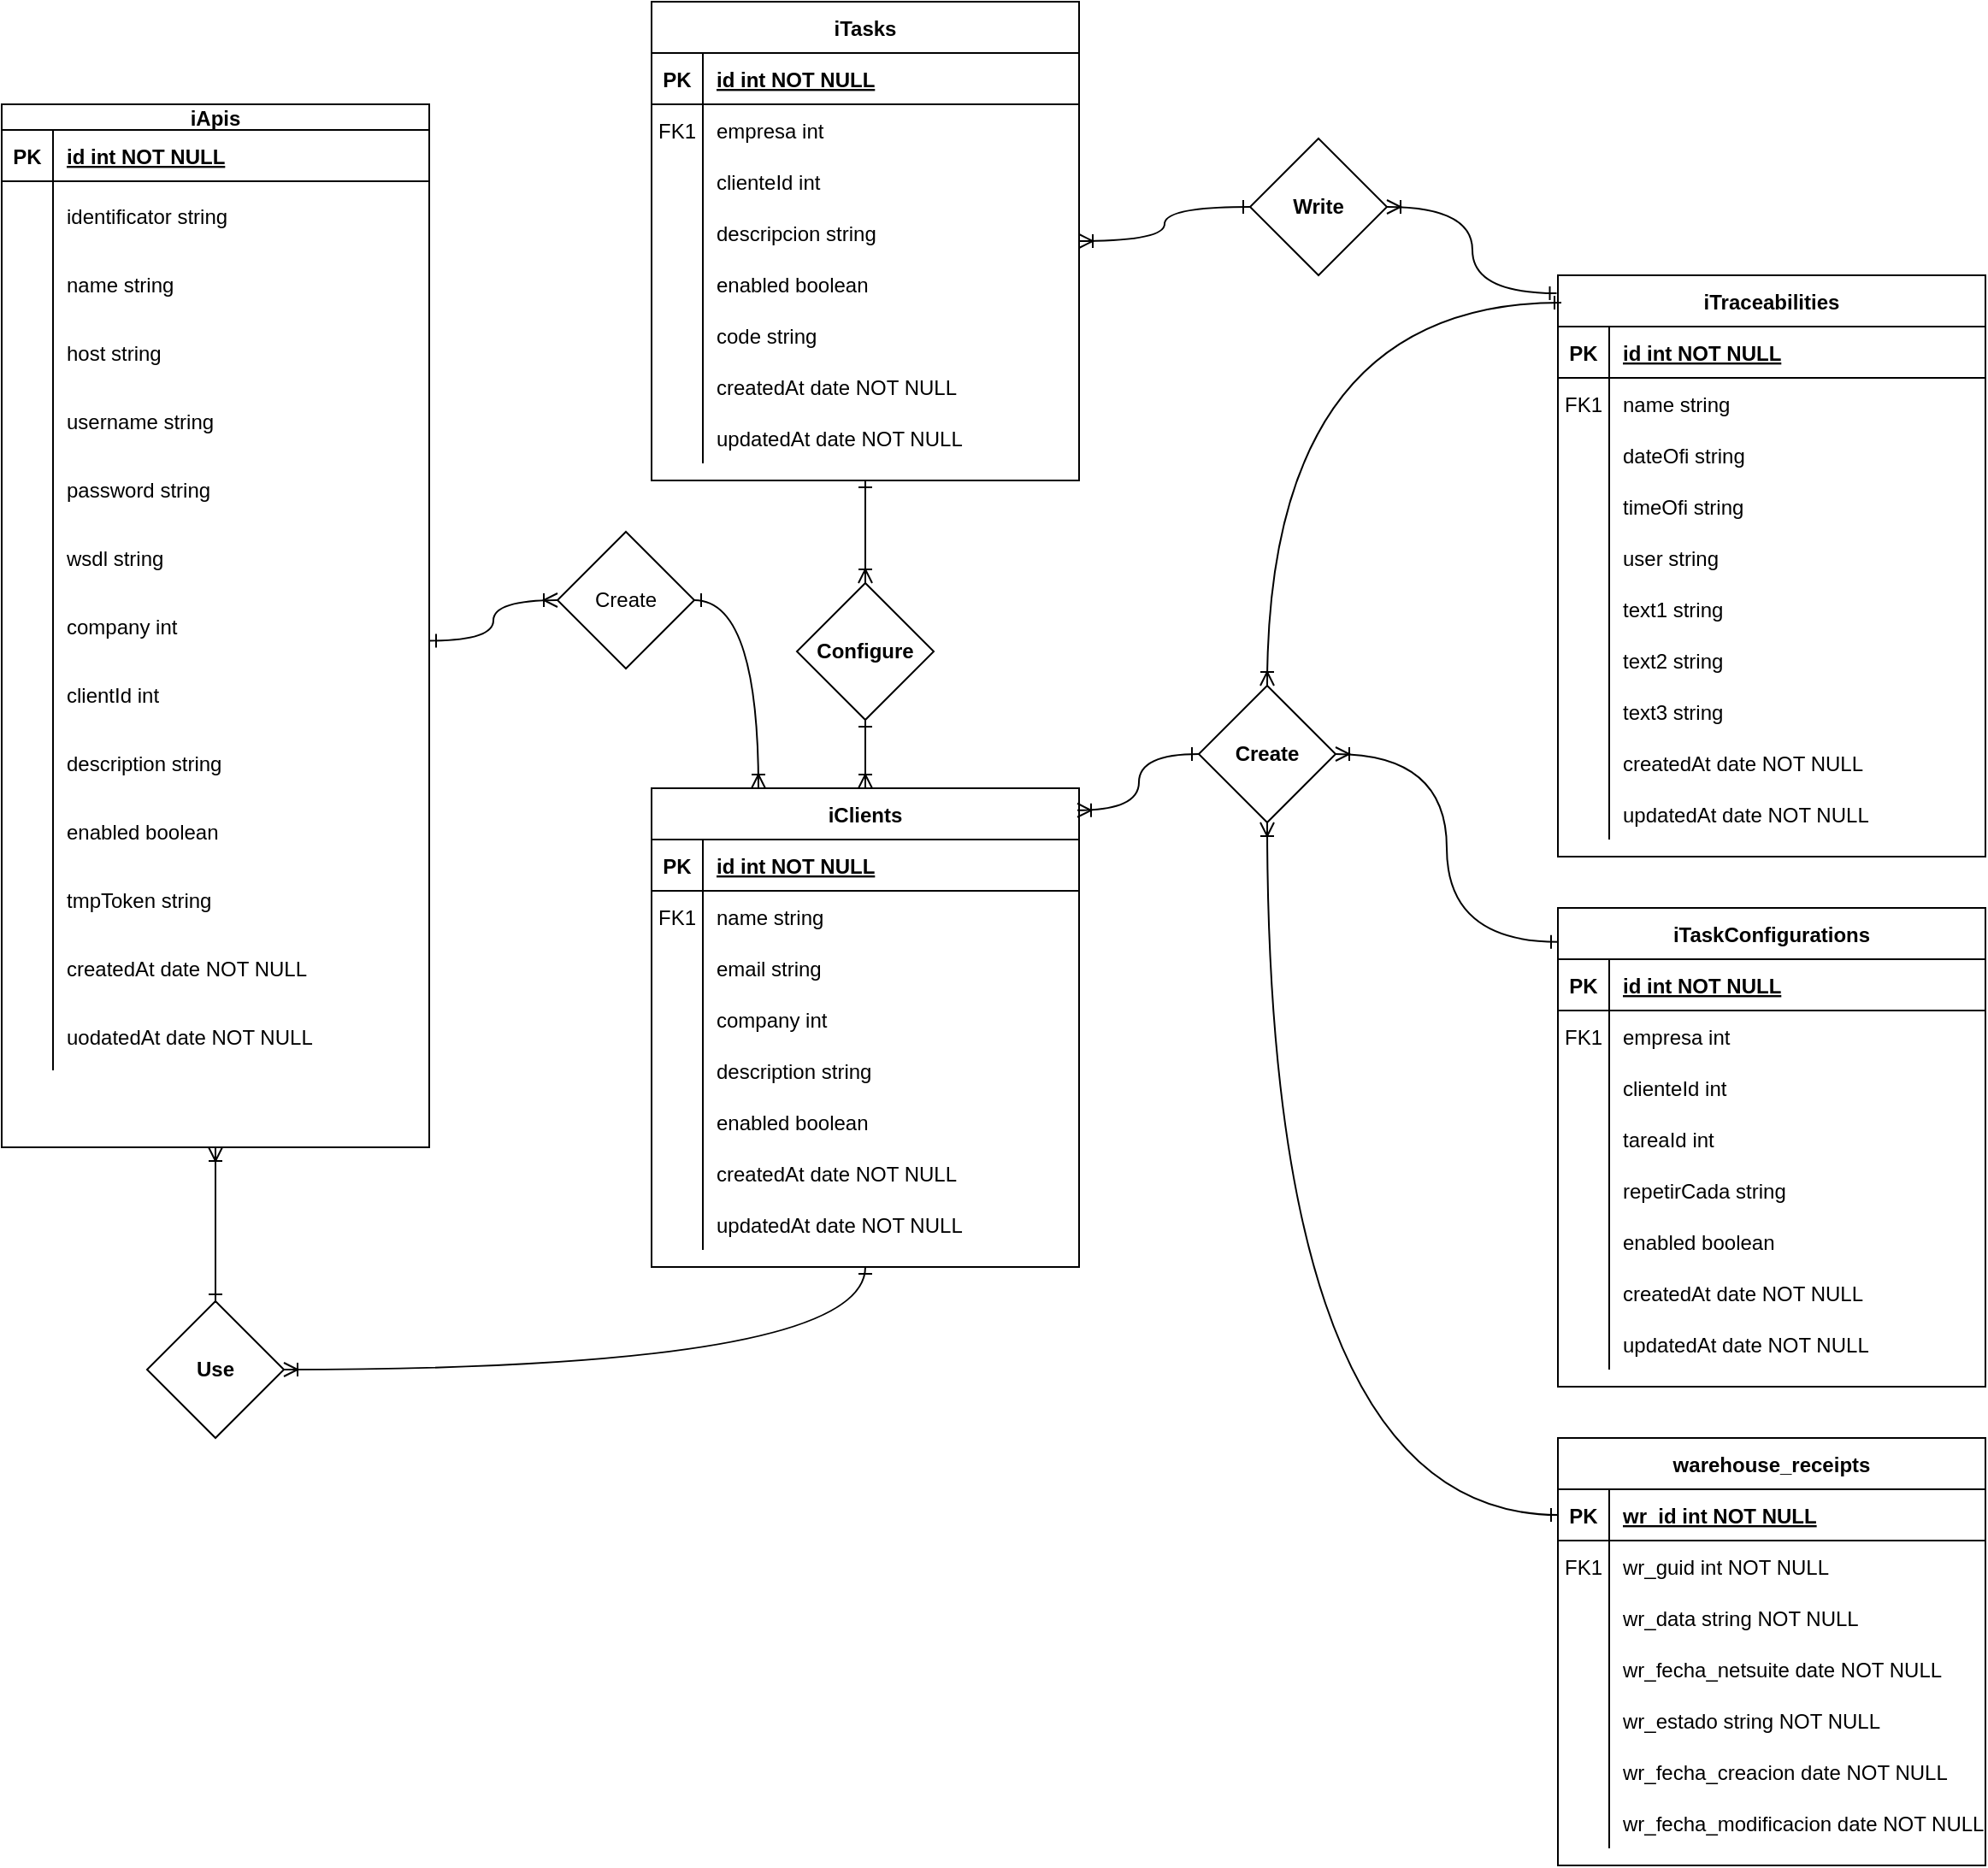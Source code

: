 <mxfile version="18.1.3" type="github">
  <diagram id="R2lEEEUBdFMjLlhIrx00" name="Page-1">
    <mxGraphModel dx="1185" dy="1735" grid="1" gridSize="10" guides="1" tooltips="1" connect="1" arrows="1" fold="1" page="1" pageScale="1" pageWidth="850" pageHeight="1100" math="0" shadow="0" extFonts="Permanent Marker^https://fonts.googleapis.com/css?family=Permanent+Marker">
      <root>
        <mxCell id="0" />
        <mxCell id="1" parent="0" />
        <mxCell id="k-tPaswAkHjqUMdEIGy2-16" value="" style="edgeStyle=orthogonalEdgeStyle;curved=1;rounded=0;orthogonalLoop=1;jettySize=auto;html=1;startArrow=ERoneToMany;startFill=0;endArrow=ERone;endFill=0;" edge="1" parent="1" source="C-vyLk0tnHw3VtMMgP7b-2" target="k-tPaswAkHjqUMdEIGy2-15">
          <mxGeometry relative="1" as="geometry" />
        </mxCell>
        <mxCell id="k-tPaswAkHjqUMdEIGy2-18" style="edgeStyle=orthogonalEdgeStyle;curved=1;rounded=0;orthogonalLoop=1;jettySize=auto;html=1;exitX=0.25;exitY=0;exitDx=0;exitDy=0;entryX=1;entryY=0.5;entryDx=0;entryDy=0;startArrow=ERoneToMany;startFill=0;endArrow=ERone;endFill=0;" edge="1" parent="1" source="C-vyLk0tnHw3VtMMgP7b-2" target="k-tPaswAkHjqUMdEIGy2-2">
          <mxGeometry relative="1" as="geometry" />
        </mxCell>
        <mxCell id="C-vyLk0tnHw3VtMMgP7b-2" value="iClients" style="shape=table;startSize=30;container=1;collapsible=1;childLayout=tableLayout;fixedRows=1;rowLines=0;fontStyle=1;align=center;resizeLast=1;" parent="1" vertex="1">
          <mxGeometry x="440" y="90" width="250" height="280" as="geometry" />
        </mxCell>
        <mxCell id="C-vyLk0tnHw3VtMMgP7b-3" value="" style="shape=partialRectangle;collapsible=0;dropTarget=0;pointerEvents=0;fillColor=none;points=[[0,0.5],[1,0.5]];portConstraint=eastwest;top=0;left=0;right=0;bottom=1;" parent="C-vyLk0tnHw3VtMMgP7b-2" vertex="1">
          <mxGeometry y="30" width="250" height="30" as="geometry" />
        </mxCell>
        <mxCell id="C-vyLk0tnHw3VtMMgP7b-4" value="PK" style="shape=partialRectangle;overflow=hidden;connectable=0;fillColor=none;top=0;left=0;bottom=0;right=0;fontStyle=1;" parent="C-vyLk0tnHw3VtMMgP7b-3" vertex="1">
          <mxGeometry width="30" height="30" as="geometry">
            <mxRectangle width="30" height="30" as="alternateBounds" />
          </mxGeometry>
        </mxCell>
        <mxCell id="C-vyLk0tnHw3VtMMgP7b-5" value="id int NOT NULL " style="shape=partialRectangle;overflow=hidden;connectable=0;fillColor=none;top=0;left=0;bottom=0;right=0;align=left;spacingLeft=6;fontStyle=5;" parent="C-vyLk0tnHw3VtMMgP7b-3" vertex="1">
          <mxGeometry x="30" width="220" height="30" as="geometry">
            <mxRectangle width="220" height="30" as="alternateBounds" />
          </mxGeometry>
        </mxCell>
        <mxCell id="C-vyLk0tnHw3VtMMgP7b-6" value="" style="shape=partialRectangle;collapsible=0;dropTarget=0;pointerEvents=0;fillColor=none;points=[[0,0.5],[1,0.5]];portConstraint=eastwest;top=0;left=0;right=0;bottom=0;" parent="C-vyLk0tnHw3VtMMgP7b-2" vertex="1">
          <mxGeometry y="60" width="250" height="30" as="geometry" />
        </mxCell>
        <mxCell id="C-vyLk0tnHw3VtMMgP7b-7" value="FK1" style="shape=partialRectangle;overflow=hidden;connectable=0;fillColor=none;top=0;left=0;bottom=0;right=0;" parent="C-vyLk0tnHw3VtMMgP7b-6" vertex="1">
          <mxGeometry width="30" height="30" as="geometry">
            <mxRectangle width="30" height="30" as="alternateBounds" />
          </mxGeometry>
        </mxCell>
        <mxCell id="C-vyLk0tnHw3VtMMgP7b-8" value="name string" style="shape=partialRectangle;overflow=hidden;connectable=0;fillColor=none;top=0;left=0;bottom=0;right=0;align=left;spacingLeft=6;" parent="C-vyLk0tnHw3VtMMgP7b-6" vertex="1">
          <mxGeometry x="30" width="220" height="30" as="geometry">
            <mxRectangle width="220" height="30" as="alternateBounds" />
          </mxGeometry>
        </mxCell>
        <mxCell id="C-vyLk0tnHw3VtMMgP7b-9" value="" style="shape=partialRectangle;collapsible=0;dropTarget=0;pointerEvents=0;fillColor=none;points=[[0,0.5],[1,0.5]];portConstraint=eastwest;top=0;left=0;right=0;bottom=0;" parent="C-vyLk0tnHw3VtMMgP7b-2" vertex="1">
          <mxGeometry y="90" width="250" height="30" as="geometry" />
        </mxCell>
        <mxCell id="C-vyLk0tnHw3VtMMgP7b-10" value="" style="shape=partialRectangle;overflow=hidden;connectable=0;fillColor=none;top=0;left=0;bottom=0;right=0;" parent="C-vyLk0tnHw3VtMMgP7b-9" vertex="1">
          <mxGeometry width="30" height="30" as="geometry">
            <mxRectangle width="30" height="30" as="alternateBounds" />
          </mxGeometry>
        </mxCell>
        <mxCell id="C-vyLk0tnHw3VtMMgP7b-11" value="email string" style="shape=partialRectangle;overflow=hidden;connectable=0;fillColor=none;top=0;left=0;bottom=0;right=0;align=left;spacingLeft=6;" parent="C-vyLk0tnHw3VtMMgP7b-9" vertex="1">
          <mxGeometry x="30" width="220" height="30" as="geometry">
            <mxRectangle width="220" height="30" as="alternateBounds" />
          </mxGeometry>
        </mxCell>
        <mxCell id="nwkUlhoWPX_3NnMhQVkB-42" value="" style="shape=partialRectangle;collapsible=0;dropTarget=0;pointerEvents=0;fillColor=none;points=[[0,0.5],[1,0.5]];portConstraint=eastwest;top=0;left=0;right=0;bottom=0;" parent="C-vyLk0tnHw3VtMMgP7b-2" vertex="1">
          <mxGeometry y="120" width="250" height="30" as="geometry" />
        </mxCell>
        <mxCell id="nwkUlhoWPX_3NnMhQVkB-43" value="" style="shape=partialRectangle;overflow=hidden;connectable=0;fillColor=none;top=0;left=0;bottom=0;right=0;" parent="nwkUlhoWPX_3NnMhQVkB-42" vertex="1">
          <mxGeometry width="30" height="30" as="geometry">
            <mxRectangle width="30" height="30" as="alternateBounds" />
          </mxGeometry>
        </mxCell>
        <mxCell id="nwkUlhoWPX_3NnMhQVkB-44" value="company int" style="shape=partialRectangle;overflow=hidden;connectable=0;fillColor=none;top=0;left=0;bottom=0;right=0;align=left;spacingLeft=6;" parent="nwkUlhoWPX_3NnMhQVkB-42" vertex="1">
          <mxGeometry x="30" width="220" height="30" as="geometry">
            <mxRectangle width="220" height="30" as="alternateBounds" />
          </mxGeometry>
        </mxCell>
        <mxCell id="nwkUlhoWPX_3NnMhQVkB-45" value="" style="shape=partialRectangle;collapsible=0;dropTarget=0;pointerEvents=0;fillColor=none;points=[[0,0.5],[1,0.5]];portConstraint=eastwest;top=0;left=0;right=0;bottom=0;" parent="C-vyLk0tnHw3VtMMgP7b-2" vertex="1">
          <mxGeometry y="150" width="250" height="30" as="geometry" />
        </mxCell>
        <mxCell id="nwkUlhoWPX_3NnMhQVkB-46" value="" style="shape=partialRectangle;overflow=hidden;connectable=0;fillColor=none;top=0;left=0;bottom=0;right=0;" parent="nwkUlhoWPX_3NnMhQVkB-45" vertex="1">
          <mxGeometry width="30" height="30" as="geometry">
            <mxRectangle width="30" height="30" as="alternateBounds" />
          </mxGeometry>
        </mxCell>
        <mxCell id="nwkUlhoWPX_3NnMhQVkB-47" value="description string" style="shape=partialRectangle;overflow=hidden;connectable=0;fillColor=none;top=0;left=0;bottom=0;right=0;align=left;spacingLeft=6;" parent="nwkUlhoWPX_3NnMhQVkB-45" vertex="1">
          <mxGeometry x="30" width="220" height="30" as="geometry">
            <mxRectangle width="220" height="30" as="alternateBounds" />
          </mxGeometry>
        </mxCell>
        <mxCell id="nwkUlhoWPX_3NnMhQVkB-48" value="" style="shape=partialRectangle;collapsible=0;dropTarget=0;pointerEvents=0;fillColor=none;points=[[0,0.5],[1,0.5]];portConstraint=eastwest;top=0;left=0;right=0;bottom=0;" parent="C-vyLk0tnHw3VtMMgP7b-2" vertex="1">
          <mxGeometry y="180" width="250" height="30" as="geometry" />
        </mxCell>
        <mxCell id="nwkUlhoWPX_3NnMhQVkB-49" value="" style="shape=partialRectangle;overflow=hidden;connectable=0;fillColor=none;top=0;left=0;bottom=0;right=0;" parent="nwkUlhoWPX_3NnMhQVkB-48" vertex="1">
          <mxGeometry width="30" height="30" as="geometry">
            <mxRectangle width="30" height="30" as="alternateBounds" />
          </mxGeometry>
        </mxCell>
        <mxCell id="nwkUlhoWPX_3NnMhQVkB-50" value="enabled boolean" style="shape=partialRectangle;overflow=hidden;connectable=0;fillColor=none;top=0;left=0;bottom=0;right=0;align=left;spacingLeft=6;" parent="nwkUlhoWPX_3NnMhQVkB-48" vertex="1">
          <mxGeometry x="30" width="220" height="30" as="geometry">
            <mxRectangle width="220" height="30" as="alternateBounds" />
          </mxGeometry>
        </mxCell>
        <mxCell id="nwkUlhoWPX_3NnMhQVkB-51" value="" style="shape=partialRectangle;collapsible=0;dropTarget=0;pointerEvents=0;fillColor=none;points=[[0,0.5],[1,0.5]];portConstraint=eastwest;top=0;left=0;right=0;bottom=0;" parent="C-vyLk0tnHw3VtMMgP7b-2" vertex="1">
          <mxGeometry y="210" width="250" height="30" as="geometry" />
        </mxCell>
        <mxCell id="nwkUlhoWPX_3NnMhQVkB-52" value="" style="shape=partialRectangle;overflow=hidden;connectable=0;fillColor=none;top=0;left=0;bottom=0;right=0;" parent="nwkUlhoWPX_3NnMhQVkB-51" vertex="1">
          <mxGeometry width="30" height="30" as="geometry">
            <mxRectangle width="30" height="30" as="alternateBounds" />
          </mxGeometry>
        </mxCell>
        <mxCell id="nwkUlhoWPX_3NnMhQVkB-53" value="createdAt date NOT NULL" style="shape=partialRectangle;overflow=hidden;connectable=0;fillColor=none;top=0;left=0;bottom=0;right=0;align=left;spacingLeft=6;" parent="nwkUlhoWPX_3NnMhQVkB-51" vertex="1">
          <mxGeometry x="30" width="220" height="30" as="geometry">
            <mxRectangle width="220" height="30" as="alternateBounds" />
          </mxGeometry>
        </mxCell>
        <mxCell id="nwkUlhoWPX_3NnMhQVkB-54" value="" style="shape=partialRectangle;collapsible=0;dropTarget=0;pointerEvents=0;fillColor=none;points=[[0,0.5],[1,0.5]];portConstraint=eastwest;top=0;left=0;right=0;bottom=0;" parent="C-vyLk0tnHw3VtMMgP7b-2" vertex="1">
          <mxGeometry y="240" width="250" height="30" as="geometry" />
        </mxCell>
        <mxCell id="nwkUlhoWPX_3NnMhQVkB-55" value="" style="shape=partialRectangle;overflow=hidden;connectable=0;fillColor=none;top=0;left=0;bottom=0;right=0;" parent="nwkUlhoWPX_3NnMhQVkB-54" vertex="1">
          <mxGeometry width="30" height="30" as="geometry">
            <mxRectangle width="30" height="30" as="alternateBounds" />
          </mxGeometry>
        </mxCell>
        <mxCell id="nwkUlhoWPX_3NnMhQVkB-56" value="updatedAt date NOT NULL" style="shape=partialRectangle;overflow=hidden;connectable=0;fillColor=none;top=0;left=0;bottom=0;right=0;align=left;spacingLeft=6;" parent="nwkUlhoWPX_3NnMhQVkB-54" vertex="1">
          <mxGeometry x="30" width="220" height="30" as="geometry">
            <mxRectangle width="220" height="30" as="alternateBounds" />
          </mxGeometry>
        </mxCell>
        <mxCell id="C-vyLk0tnHw3VtMMgP7b-13" value="iTaskConfigurations" style="shape=table;startSize=30;container=1;collapsible=1;childLayout=tableLayout;fixedRows=1;rowLines=0;fontStyle=1;align=center;resizeLast=1;" parent="1" vertex="1">
          <mxGeometry x="970" y="160" width="250" height="280" as="geometry" />
        </mxCell>
        <mxCell id="C-vyLk0tnHw3VtMMgP7b-14" value="" style="shape=partialRectangle;collapsible=0;dropTarget=0;pointerEvents=0;fillColor=none;points=[[0,0.5],[1,0.5]];portConstraint=eastwest;top=0;left=0;right=0;bottom=1;" parent="C-vyLk0tnHw3VtMMgP7b-13" vertex="1">
          <mxGeometry y="30" width="250" height="30" as="geometry" />
        </mxCell>
        <mxCell id="C-vyLk0tnHw3VtMMgP7b-15" value="PK" style="shape=partialRectangle;overflow=hidden;connectable=0;fillColor=none;top=0;left=0;bottom=0;right=0;fontStyle=1;" parent="C-vyLk0tnHw3VtMMgP7b-14" vertex="1">
          <mxGeometry width="30" height="30" as="geometry">
            <mxRectangle width="30" height="30" as="alternateBounds" />
          </mxGeometry>
        </mxCell>
        <mxCell id="C-vyLk0tnHw3VtMMgP7b-16" value="id int NOT NULL " style="shape=partialRectangle;overflow=hidden;connectable=0;fillColor=none;top=0;left=0;bottom=0;right=0;align=left;spacingLeft=6;fontStyle=5;" parent="C-vyLk0tnHw3VtMMgP7b-14" vertex="1">
          <mxGeometry x="30" width="220" height="30" as="geometry">
            <mxRectangle width="220" height="30" as="alternateBounds" />
          </mxGeometry>
        </mxCell>
        <mxCell id="C-vyLk0tnHw3VtMMgP7b-17" value="" style="shape=partialRectangle;collapsible=0;dropTarget=0;pointerEvents=0;fillColor=none;points=[[0,0.5],[1,0.5]];portConstraint=eastwest;top=0;left=0;right=0;bottom=0;" parent="C-vyLk0tnHw3VtMMgP7b-13" vertex="1">
          <mxGeometry y="60" width="250" height="30" as="geometry" />
        </mxCell>
        <mxCell id="C-vyLk0tnHw3VtMMgP7b-18" value="FK1" style="shape=partialRectangle;overflow=hidden;connectable=0;fillColor=none;top=0;left=0;bottom=0;right=0;" parent="C-vyLk0tnHw3VtMMgP7b-17" vertex="1">
          <mxGeometry width="30" height="30" as="geometry">
            <mxRectangle width="30" height="30" as="alternateBounds" />
          </mxGeometry>
        </mxCell>
        <mxCell id="C-vyLk0tnHw3VtMMgP7b-19" value="empresa int" style="shape=partialRectangle;overflow=hidden;connectable=0;fillColor=none;top=0;left=0;bottom=0;right=0;align=left;spacingLeft=6;" parent="C-vyLk0tnHw3VtMMgP7b-17" vertex="1">
          <mxGeometry x="30" width="220" height="30" as="geometry">
            <mxRectangle width="220" height="30" as="alternateBounds" />
          </mxGeometry>
        </mxCell>
        <mxCell id="C-vyLk0tnHw3VtMMgP7b-20" value="" style="shape=partialRectangle;collapsible=0;dropTarget=0;pointerEvents=0;fillColor=none;points=[[0,0.5],[1,0.5]];portConstraint=eastwest;top=0;left=0;right=0;bottom=0;" parent="C-vyLk0tnHw3VtMMgP7b-13" vertex="1">
          <mxGeometry y="90" width="250" height="30" as="geometry" />
        </mxCell>
        <mxCell id="C-vyLk0tnHw3VtMMgP7b-21" value="" style="shape=partialRectangle;overflow=hidden;connectable=0;fillColor=none;top=0;left=0;bottom=0;right=0;" parent="C-vyLk0tnHw3VtMMgP7b-20" vertex="1">
          <mxGeometry width="30" height="30" as="geometry">
            <mxRectangle width="30" height="30" as="alternateBounds" />
          </mxGeometry>
        </mxCell>
        <mxCell id="C-vyLk0tnHw3VtMMgP7b-22" value="clienteId int" style="shape=partialRectangle;overflow=hidden;connectable=0;fillColor=none;top=0;left=0;bottom=0;right=0;align=left;spacingLeft=6;" parent="C-vyLk0tnHw3VtMMgP7b-20" vertex="1">
          <mxGeometry x="30" width="220" height="30" as="geometry">
            <mxRectangle width="220" height="30" as="alternateBounds" />
          </mxGeometry>
        </mxCell>
        <mxCell id="nwkUlhoWPX_3NnMhQVkB-57" value="" style="shape=partialRectangle;collapsible=0;dropTarget=0;pointerEvents=0;fillColor=none;points=[[0,0.5],[1,0.5]];portConstraint=eastwest;top=0;left=0;right=0;bottom=0;" parent="C-vyLk0tnHw3VtMMgP7b-13" vertex="1">
          <mxGeometry y="120" width="250" height="30" as="geometry" />
        </mxCell>
        <mxCell id="nwkUlhoWPX_3NnMhQVkB-58" value="" style="shape=partialRectangle;overflow=hidden;connectable=0;fillColor=none;top=0;left=0;bottom=0;right=0;" parent="nwkUlhoWPX_3NnMhQVkB-57" vertex="1">
          <mxGeometry width="30" height="30" as="geometry">
            <mxRectangle width="30" height="30" as="alternateBounds" />
          </mxGeometry>
        </mxCell>
        <mxCell id="nwkUlhoWPX_3NnMhQVkB-59" value="tareaId int" style="shape=partialRectangle;overflow=hidden;connectable=0;fillColor=none;top=0;left=0;bottom=0;right=0;align=left;spacingLeft=6;" parent="nwkUlhoWPX_3NnMhQVkB-57" vertex="1">
          <mxGeometry x="30" width="220" height="30" as="geometry">
            <mxRectangle width="220" height="30" as="alternateBounds" />
          </mxGeometry>
        </mxCell>
        <mxCell id="nwkUlhoWPX_3NnMhQVkB-60" value="" style="shape=partialRectangle;collapsible=0;dropTarget=0;pointerEvents=0;fillColor=none;points=[[0,0.5],[1,0.5]];portConstraint=eastwest;top=0;left=0;right=0;bottom=0;" parent="C-vyLk0tnHw3VtMMgP7b-13" vertex="1">
          <mxGeometry y="150" width="250" height="30" as="geometry" />
        </mxCell>
        <mxCell id="nwkUlhoWPX_3NnMhQVkB-61" value="" style="shape=partialRectangle;overflow=hidden;connectable=0;fillColor=none;top=0;left=0;bottom=0;right=0;" parent="nwkUlhoWPX_3NnMhQVkB-60" vertex="1">
          <mxGeometry width="30" height="30" as="geometry">
            <mxRectangle width="30" height="30" as="alternateBounds" />
          </mxGeometry>
        </mxCell>
        <mxCell id="nwkUlhoWPX_3NnMhQVkB-62" value="repetirCada string" style="shape=partialRectangle;overflow=hidden;connectable=0;fillColor=none;top=0;left=0;bottom=0;right=0;align=left;spacingLeft=6;" parent="nwkUlhoWPX_3NnMhQVkB-60" vertex="1">
          <mxGeometry x="30" width="220" height="30" as="geometry">
            <mxRectangle width="220" height="30" as="alternateBounds" />
          </mxGeometry>
        </mxCell>
        <mxCell id="nwkUlhoWPX_3NnMhQVkB-63" value="" style="shape=partialRectangle;collapsible=0;dropTarget=0;pointerEvents=0;fillColor=none;points=[[0,0.5],[1,0.5]];portConstraint=eastwest;top=0;left=0;right=0;bottom=0;" parent="C-vyLk0tnHw3VtMMgP7b-13" vertex="1">
          <mxGeometry y="180" width="250" height="30" as="geometry" />
        </mxCell>
        <mxCell id="nwkUlhoWPX_3NnMhQVkB-64" value="" style="shape=partialRectangle;overflow=hidden;connectable=0;fillColor=none;top=0;left=0;bottom=0;right=0;" parent="nwkUlhoWPX_3NnMhQVkB-63" vertex="1">
          <mxGeometry width="30" height="30" as="geometry">
            <mxRectangle width="30" height="30" as="alternateBounds" />
          </mxGeometry>
        </mxCell>
        <mxCell id="nwkUlhoWPX_3NnMhQVkB-65" value="enabled boolean" style="shape=partialRectangle;overflow=hidden;connectable=0;fillColor=none;top=0;left=0;bottom=0;right=0;align=left;spacingLeft=6;" parent="nwkUlhoWPX_3NnMhQVkB-63" vertex="1">
          <mxGeometry x="30" width="220" height="30" as="geometry">
            <mxRectangle width="220" height="30" as="alternateBounds" />
          </mxGeometry>
        </mxCell>
        <mxCell id="nwkUlhoWPX_3NnMhQVkB-66" value="" style="shape=partialRectangle;collapsible=0;dropTarget=0;pointerEvents=0;fillColor=none;points=[[0,0.5],[1,0.5]];portConstraint=eastwest;top=0;left=0;right=0;bottom=0;" parent="C-vyLk0tnHw3VtMMgP7b-13" vertex="1">
          <mxGeometry y="210" width="250" height="30" as="geometry" />
        </mxCell>
        <mxCell id="nwkUlhoWPX_3NnMhQVkB-67" value="" style="shape=partialRectangle;overflow=hidden;connectable=0;fillColor=none;top=0;left=0;bottom=0;right=0;" parent="nwkUlhoWPX_3NnMhQVkB-66" vertex="1">
          <mxGeometry width="30" height="30" as="geometry">
            <mxRectangle width="30" height="30" as="alternateBounds" />
          </mxGeometry>
        </mxCell>
        <mxCell id="nwkUlhoWPX_3NnMhQVkB-68" value="createdAt date NOT NULL" style="shape=partialRectangle;overflow=hidden;connectable=0;fillColor=none;top=0;left=0;bottom=0;right=0;align=left;spacingLeft=6;" parent="nwkUlhoWPX_3NnMhQVkB-66" vertex="1">
          <mxGeometry x="30" width="220" height="30" as="geometry">
            <mxRectangle width="220" height="30" as="alternateBounds" />
          </mxGeometry>
        </mxCell>
        <mxCell id="nwkUlhoWPX_3NnMhQVkB-69" value="" style="shape=partialRectangle;collapsible=0;dropTarget=0;pointerEvents=0;fillColor=none;points=[[0,0.5],[1,0.5]];portConstraint=eastwest;top=0;left=0;right=0;bottom=0;" parent="C-vyLk0tnHw3VtMMgP7b-13" vertex="1">
          <mxGeometry y="240" width="250" height="30" as="geometry" />
        </mxCell>
        <mxCell id="nwkUlhoWPX_3NnMhQVkB-70" value="" style="shape=partialRectangle;overflow=hidden;connectable=0;fillColor=none;top=0;left=0;bottom=0;right=0;" parent="nwkUlhoWPX_3NnMhQVkB-69" vertex="1">
          <mxGeometry width="30" height="30" as="geometry">
            <mxRectangle width="30" height="30" as="alternateBounds" />
          </mxGeometry>
        </mxCell>
        <mxCell id="nwkUlhoWPX_3NnMhQVkB-71" value="updatedAt date NOT NULL" style="shape=partialRectangle;overflow=hidden;connectable=0;fillColor=none;top=0;left=0;bottom=0;right=0;align=left;spacingLeft=6;" parent="nwkUlhoWPX_3NnMhQVkB-69" vertex="1">
          <mxGeometry x="30" width="220" height="30" as="geometry">
            <mxRectangle width="220" height="30" as="alternateBounds" />
          </mxGeometry>
        </mxCell>
        <mxCell id="k-tPaswAkHjqUMdEIGy2-20" value="" style="edgeStyle=orthogonalEdgeStyle;curved=1;rounded=0;orthogonalLoop=1;jettySize=auto;html=1;startArrow=ERoneToMany;startFill=0;endArrow=ERone;endFill=0;" edge="1" parent="1" source="C-vyLk0tnHw3VtMMgP7b-23" target="k-tPaswAkHjqUMdEIGy2-19">
          <mxGeometry relative="1" as="geometry" />
        </mxCell>
        <mxCell id="C-vyLk0tnHw3VtMMgP7b-23" value="iApis" style="shape=table;startSize=15;container=1;collapsible=1;childLayout=tableLayout;fixedRows=1;rowLines=0;fontStyle=1;align=center;resizeLast=1;" parent="1" vertex="1">
          <mxGeometry x="60" y="-310" width="250" height="610" as="geometry">
            <mxRectangle x="120" y="120" width="100" height="30" as="alternateBounds" />
          </mxGeometry>
        </mxCell>
        <mxCell id="C-vyLk0tnHw3VtMMgP7b-24" value="" style="shape=partialRectangle;collapsible=0;dropTarget=0;pointerEvents=0;fillColor=none;points=[[0,0.5],[1,0.5]];portConstraint=eastwest;top=0;left=0;right=0;bottom=1;" parent="C-vyLk0tnHw3VtMMgP7b-23" vertex="1">
          <mxGeometry y="15" width="250" height="30" as="geometry" />
        </mxCell>
        <mxCell id="C-vyLk0tnHw3VtMMgP7b-25" value="PK" style="shape=partialRectangle;overflow=hidden;connectable=0;fillColor=none;top=0;left=0;bottom=0;right=0;fontStyle=1;" parent="C-vyLk0tnHw3VtMMgP7b-24" vertex="1">
          <mxGeometry width="30" height="30" as="geometry">
            <mxRectangle width="30" height="30" as="alternateBounds" />
          </mxGeometry>
        </mxCell>
        <mxCell id="C-vyLk0tnHw3VtMMgP7b-26" value="id int NOT NULL " style="shape=partialRectangle;overflow=hidden;connectable=0;fillColor=none;top=0;left=0;bottom=0;right=0;align=left;spacingLeft=6;fontStyle=5;" parent="C-vyLk0tnHw3VtMMgP7b-24" vertex="1">
          <mxGeometry x="30" width="220" height="30" as="geometry">
            <mxRectangle width="220" height="30" as="alternateBounds" />
          </mxGeometry>
        </mxCell>
        <mxCell id="nwkUlhoWPX_3NnMhQVkB-5" value="" style="shape=partialRectangle;collapsible=0;dropTarget=0;pointerEvents=0;fillColor=none;points=[[0,0.5],[1,0.5]];portConstraint=eastwest;top=0;left=0;right=0;bottom=0;" parent="C-vyLk0tnHw3VtMMgP7b-23" vertex="1">
          <mxGeometry y="45" width="250" height="40" as="geometry" />
        </mxCell>
        <mxCell id="nwkUlhoWPX_3NnMhQVkB-6" value="" style="shape=partialRectangle;overflow=hidden;connectable=0;fillColor=none;top=0;left=0;bottom=0;right=0;" parent="nwkUlhoWPX_3NnMhQVkB-5" vertex="1">
          <mxGeometry width="30" height="40" as="geometry">
            <mxRectangle width="30" height="40" as="alternateBounds" />
          </mxGeometry>
        </mxCell>
        <mxCell id="nwkUlhoWPX_3NnMhQVkB-7" value="identificator string " style="shape=partialRectangle;overflow=hidden;connectable=0;fillColor=none;top=0;left=0;bottom=0;right=0;align=left;spacingLeft=6;" parent="nwkUlhoWPX_3NnMhQVkB-5" vertex="1">
          <mxGeometry x="30" width="220" height="40" as="geometry">
            <mxRectangle width="220" height="40" as="alternateBounds" />
          </mxGeometry>
        </mxCell>
        <mxCell id="nwkUlhoWPX_3NnMhQVkB-9" value="" style="shape=partialRectangle;collapsible=0;dropTarget=0;pointerEvents=0;fillColor=none;points=[[0,0.5],[1,0.5]];portConstraint=eastwest;top=0;left=0;right=0;bottom=0;" parent="C-vyLk0tnHw3VtMMgP7b-23" vertex="1">
          <mxGeometry y="85" width="250" height="40" as="geometry" />
        </mxCell>
        <mxCell id="nwkUlhoWPX_3NnMhQVkB-10" value="" style="shape=partialRectangle;overflow=hidden;connectable=0;fillColor=none;top=0;left=0;bottom=0;right=0;" parent="nwkUlhoWPX_3NnMhQVkB-9" vertex="1">
          <mxGeometry width="30" height="40" as="geometry">
            <mxRectangle width="30" height="40" as="alternateBounds" />
          </mxGeometry>
        </mxCell>
        <mxCell id="nwkUlhoWPX_3NnMhQVkB-11" value="name string " style="shape=partialRectangle;overflow=hidden;connectable=0;fillColor=none;top=0;left=0;bottom=0;right=0;align=left;spacingLeft=6;" parent="nwkUlhoWPX_3NnMhQVkB-9" vertex="1">
          <mxGeometry x="30" width="220" height="40" as="geometry">
            <mxRectangle width="220" height="40" as="alternateBounds" />
          </mxGeometry>
        </mxCell>
        <mxCell id="nwkUlhoWPX_3NnMhQVkB-18" value="" style="shape=partialRectangle;collapsible=0;dropTarget=0;pointerEvents=0;fillColor=none;points=[[0,0.5],[1,0.5]];portConstraint=eastwest;top=0;left=0;right=0;bottom=0;" parent="C-vyLk0tnHw3VtMMgP7b-23" vertex="1">
          <mxGeometry y="125" width="250" height="40" as="geometry" />
        </mxCell>
        <mxCell id="nwkUlhoWPX_3NnMhQVkB-19" value="" style="shape=partialRectangle;overflow=hidden;connectable=0;fillColor=none;top=0;left=0;bottom=0;right=0;" parent="nwkUlhoWPX_3NnMhQVkB-18" vertex="1">
          <mxGeometry width="30" height="40" as="geometry">
            <mxRectangle width="30" height="40" as="alternateBounds" />
          </mxGeometry>
        </mxCell>
        <mxCell id="nwkUlhoWPX_3NnMhQVkB-20" value="host string " style="shape=partialRectangle;overflow=hidden;connectable=0;fillColor=none;top=0;left=0;bottom=0;right=0;align=left;spacingLeft=6;" parent="nwkUlhoWPX_3NnMhQVkB-18" vertex="1">
          <mxGeometry x="30" width="220" height="40" as="geometry">
            <mxRectangle width="220" height="40" as="alternateBounds" />
          </mxGeometry>
        </mxCell>
        <mxCell id="nwkUlhoWPX_3NnMhQVkB-15" value="" style="shape=partialRectangle;collapsible=0;dropTarget=0;pointerEvents=0;fillColor=none;points=[[0,0.5],[1,0.5]];portConstraint=eastwest;top=0;left=0;right=0;bottom=0;" parent="C-vyLk0tnHw3VtMMgP7b-23" vertex="1">
          <mxGeometry y="165" width="250" height="40" as="geometry" />
        </mxCell>
        <mxCell id="nwkUlhoWPX_3NnMhQVkB-16" value="" style="shape=partialRectangle;overflow=hidden;connectable=0;fillColor=none;top=0;left=0;bottom=0;right=0;" parent="nwkUlhoWPX_3NnMhQVkB-15" vertex="1">
          <mxGeometry width="30" height="40" as="geometry">
            <mxRectangle width="30" height="40" as="alternateBounds" />
          </mxGeometry>
        </mxCell>
        <mxCell id="nwkUlhoWPX_3NnMhQVkB-17" value="username string" style="shape=partialRectangle;overflow=hidden;connectable=0;fillColor=none;top=0;left=0;bottom=0;right=0;align=left;spacingLeft=6;" parent="nwkUlhoWPX_3NnMhQVkB-15" vertex="1">
          <mxGeometry x="30" width="220" height="40" as="geometry">
            <mxRectangle width="220" height="40" as="alternateBounds" />
          </mxGeometry>
        </mxCell>
        <mxCell id="nwkUlhoWPX_3NnMhQVkB-12" value="" style="shape=partialRectangle;collapsible=0;dropTarget=0;pointerEvents=0;fillColor=none;points=[[0,0.5],[1,0.5]];portConstraint=eastwest;top=0;left=0;right=0;bottom=0;" parent="C-vyLk0tnHw3VtMMgP7b-23" vertex="1">
          <mxGeometry y="205" width="250" height="40" as="geometry" />
        </mxCell>
        <mxCell id="nwkUlhoWPX_3NnMhQVkB-13" value="" style="shape=partialRectangle;overflow=hidden;connectable=0;fillColor=none;top=0;left=0;bottom=0;right=0;" parent="nwkUlhoWPX_3NnMhQVkB-12" vertex="1">
          <mxGeometry width="30" height="40" as="geometry">
            <mxRectangle width="30" height="40" as="alternateBounds" />
          </mxGeometry>
        </mxCell>
        <mxCell id="nwkUlhoWPX_3NnMhQVkB-14" value="password string " style="shape=partialRectangle;overflow=hidden;connectable=0;fillColor=none;top=0;left=0;bottom=0;right=0;align=left;spacingLeft=6;" parent="nwkUlhoWPX_3NnMhQVkB-12" vertex="1">
          <mxGeometry x="30" width="220" height="40" as="geometry">
            <mxRectangle width="220" height="40" as="alternateBounds" />
          </mxGeometry>
        </mxCell>
        <mxCell id="nwkUlhoWPX_3NnMhQVkB-27" value="" style="shape=partialRectangle;collapsible=0;dropTarget=0;pointerEvents=0;fillColor=none;points=[[0,0.5],[1,0.5]];portConstraint=eastwest;top=0;left=0;right=0;bottom=0;" parent="C-vyLk0tnHw3VtMMgP7b-23" vertex="1">
          <mxGeometry y="245" width="250" height="40" as="geometry" />
        </mxCell>
        <mxCell id="nwkUlhoWPX_3NnMhQVkB-28" value="" style="shape=partialRectangle;overflow=hidden;connectable=0;fillColor=none;top=0;left=0;bottom=0;right=0;" parent="nwkUlhoWPX_3NnMhQVkB-27" vertex="1">
          <mxGeometry width="30" height="40" as="geometry">
            <mxRectangle width="30" height="40" as="alternateBounds" />
          </mxGeometry>
        </mxCell>
        <mxCell id="nwkUlhoWPX_3NnMhQVkB-29" value="wsdl string" style="shape=partialRectangle;overflow=hidden;connectable=0;fillColor=none;top=0;left=0;bottom=0;right=0;align=left;spacingLeft=6;" parent="nwkUlhoWPX_3NnMhQVkB-27" vertex="1">
          <mxGeometry x="30" width="220" height="40" as="geometry">
            <mxRectangle width="220" height="40" as="alternateBounds" />
          </mxGeometry>
        </mxCell>
        <mxCell id="nwkUlhoWPX_3NnMhQVkB-24" value="" style="shape=partialRectangle;collapsible=0;dropTarget=0;pointerEvents=0;fillColor=none;points=[[0,0.5],[1,0.5]];portConstraint=eastwest;top=0;left=0;right=0;bottom=0;" parent="C-vyLk0tnHw3VtMMgP7b-23" vertex="1">
          <mxGeometry y="285" width="250" height="40" as="geometry" />
        </mxCell>
        <mxCell id="nwkUlhoWPX_3NnMhQVkB-25" value="" style="shape=partialRectangle;overflow=hidden;connectable=0;fillColor=none;top=0;left=0;bottom=0;right=0;" parent="nwkUlhoWPX_3NnMhQVkB-24" vertex="1">
          <mxGeometry width="30" height="40" as="geometry">
            <mxRectangle width="30" height="40" as="alternateBounds" />
          </mxGeometry>
        </mxCell>
        <mxCell id="nwkUlhoWPX_3NnMhQVkB-26" value="company int" style="shape=partialRectangle;overflow=hidden;connectable=0;fillColor=none;top=0;left=0;bottom=0;right=0;align=left;spacingLeft=6;" parent="nwkUlhoWPX_3NnMhQVkB-24" vertex="1">
          <mxGeometry x="30" width="220" height="40" as="geometry">
            <mxRectangle width="220" height="40" as="alternateBounds" />
          </mxGeometry>
        </mxCell>
        <mxCell id="nwkUlhoWPX_3NnMhQVkB-21" value="" style="shape=partialRectangle;collapsible=0;dropTarget=0;pointerEvents=0;fillColor=none;points=[[0,0.5],[1,0.5]];portConstraint=eastwest;top=0;left=0;right=0;bottom=0;" parent="C-vyLk0tnHw3VtMMgP7b-23" vertex="1">
          <mxGeometry y="325" width="250" height="40" as="geometry" />
        </mxCell>
        <mxCell id="nwkUlhoWPX_3NnMhQVkB-22" value="" style="shape=partialRectangle;overflow=hidden;connectable=0;fillColor=none;top=0;left=0;bottom=0;right=0;" parent="nwkUlhoWPX_3NnMhQVkB-21" vertex="1">
          <mxGeometry width="30" height="40" as="geometry">
            <mxRectangle width="30" height="40" as="alternateBounds" />
          </mxGeometry>
        </mxCell>
        <mxCell id="nwkUlhoWPX_3NnMhQVkB-23" value="clientId int" style="shape=partialRectangle;overflow=hidden;connectable=0;fillColor=none;top=0;left=0;bottom=0;right=0;align=left;spacingLeft=6;" parent="nwkUlhoWPX_3NnMhQVkB-21" vertex="1">
          <mxGeometry x="30" width="220" height="40" as="geometry">
            <mxRectangle width="220" height="40" as="alternateBounds" />
          </mxGeometry>
        </mxCell>
        <mxCell id="nwkUlhoWPX_3NnMhQVkB-30" value="" style="shape=partialRectangle;collapsible=0;dropTarget=0;pointerEvents=0;fillColor=none;points=[[0,0.5],[1,0.5]];portConstraint=eastwest;top=0;left=0;right=0;bottom=0;" parent="C-vyLk0tnHw3VtMMgP7b-23" vertex="1">
          <mxGeometry y="365" width="250" height="40" as="geometry" />
        </mxCell>
        <mxCell id="nwkUlhoWPX_3NnMhQVkB-31" value="" style="shape=partialRectangle;overflow=hidden;connectable=0;fillColor=none;top=0;left=0;bottom=0;right=0;" parent="nwkUlhoWPX_3NnMhQVkB-30" vertex="1">
          <mxGeometry width="30" height="40" as="geometry">
            <mxRectangle width="30" height="40" as="alternateBounds" />
          </mxGeometry>
        </mxCell>
        <mxCell id="nwkUlhoWPX_3NnMhQVkB-32" value="description string " style="shape=partialRectangle;overflow=hidden;connectable=0;fillColor=none;top=0;left=0;bottom=0;right=0;align=left;spacingLeft=6;" parent="nwkUlhoWPX_3NnMhQVkB-30" vertex="1">
          <mxGeometry x="30" width="220" height="40" as="geometry">
            <mxRectangle width="220" height="40" as="alternateBounds" />
          </mxGeometry>
        </mxCell>
        <mxCell id="nwkUlhoWPX_3NnMhQVkB-33" value="" style="shape=partialRectangle;collapsible=0;dropTarget=0;pointerEvents=0;fillColor=none;points=[[0,0.5],[1,0.5]];portConstraint=eastwest;top=0;left=0;right=0;bottom=0;" parent="C-vyLk0tnHw3VtMMgP7b-23" vertex="1">
          <mxGeometry y="405" width="250" height="40" as="geometry" />
        </mxCell>
        <mxCell id="nwkUlhoWPX_3NnMhQVkB-34" value="" style="shape=partialRectangle;overflow=hidden;connectable=0;fillColor=none;top=0;left=0;bottom=0;right=0;" parent="nwkUlhoWPX_3NnMhQVkB-33" vertex="1">
          <mxGeometry width="30" height="40" as="geometry">
            <mxRectangle width="30" height="40" as="alternateBounds" />
          </mxGeometry>
        </mxCell>
        <mxCell id="nwkUlhoWPX_3NnMhQVkB-35" value="enabled boolean" style="shape=partialRectangle;overflow=hidden;connectable=0;fillColor=none;top=0;left=0;bottom=0;right=0;align=left;spacingLeft=6;" parent="nwkUlhoWPX_3NnMhQVkB-33" vertex="1">
          <mxGeometry x="30" width="220" height="40" as="geometry">
            <mxRectangle width="220" height="40" as="alternateBounds" />
          </mxGeometry>
        </mxCell>
        <mxCell id="nwkUlhoWPX_3NnMhQVkB-39" value="" style="shape=partialRectangle;collapsible=0;dropTarget=0;pointerEvents=0;fillColor=none;points=[[0,0.5],[1,0.5]];portConstraint=eastwest;top=0;left=0;right=0;bottom=0;" parent="C-vyLk0tnHw3VtMMgP7b-23" vertex="1">
          <mxGeometry y="445" width="250" height="40" as="geometry" />
        </mxCell>
        <mxCell id="nwkUlhoWPX_3NnMhQVkB-40" value="" style="shape=partialRectangle;overflow=hidden;connectable=0;fillColor=none;top=0;left=0;bottom=0;right=0;" parent="nwkUlhoWPX_3NnMhQVkB-39" vertex="1">
          <mxGeometry width="30" height="40" as="geometry">
            <mxRectangle width="30" height="40" as="alternateBounds" />
          </mxGeometry>
        </mxCell>
        <mxCell id="nwkUlhoWPX_3NnMhQVkB-41" value="tmpToken string" style="shape=partialRectangle;overflow=hidden;connectable=0;fillColor=none;top=0;left=0;bottom=0;right=0;align=left;spacingLeft=6;" parent="nwkUlhoWPX_3NnMhQVkB-39" vertex="1">
          <mxGeometry x="30" width="220" height="40" as="geometry">
            <mxRectangle width="220" height="40" as="alternateBounds" />
          </mxGeometry>
        </mxCell>
        <mxCell id="nwkUlhoWPX_3NnMhQVkB-36" value="" style="shape=partialRectangle;collapsible=0;dropTarget=0;pointerEvents=0;fillColor=none;points=[[0,0.5],[1,0.5]];portConstraint=eastwest;top=0;left=0;right=0;bottom=0;" parent="C-vyLk0tnHw3VtMMgP7b-23" vertex="1">
          <mxGeometry y="485" width="250" height="40" as="geometry" />
        </mxCell>
        <mxCell id="nwkUlhoWPX_3NnMhQVkB-37" value="" style="shape=partialRectangle;overflow=hidden;connectable=0;fillColor=none;top=0;left=0;bottom=0;right=0;" parent="nwkUlhoWPX_3NnMhQVkB-36" vertex="1">
          <mxGeometry width="30" height="40" as="geometry">
            <mxRectangle width="30" height="40" as="alternateBounds" />
          </mxGeometry>
        </mxCell>
        <mxCell id="nwkUlhoWPX_3NnMhQVkB-38" value="createdAt date NOT NULL" style="shape=partialRectangle;overflow=hidden;connectable=0;fillColor=none;top=0;left=0;bottom=0;right=0;align=left;spacingLeft=6;" parent="nwkUlhoWPX_3NnMhQVkB-36" vertex="1">
          <mxGeometry x="30" width="220" height="40" as="geometry">
            <mxRectangle width="220" height="40" as="alternateBounds" />
          </mxGeometry>
        </mxCell>
        <mxCell id="C-vyLk0tnHw3VtMMgP7b-27" value="" style="shape=partialRectangle;collapsible=0;dropTarget=0;pointerEvents=0;fillColor=none;points=[[0,0.5],[1,0.5]];portConstraint=eastwest;top=0;left=0;right=0;bottom=0;" parent="C-vyLk0tnHw3VtMMgP7b-23" vertex="1">
          <mxGeometry y="525" width="250" height="40" as="geometry" />
        </mxCell>
        <mxCell id="C-vyLk0tnHw3VtMMgP7b-28" value="" style="shape=partialRectangle;overflow=hidden;connectable=0;fillColor=none;top=0;left=0;bottom=0;right=0;" parent="C-vyLk0tnHw3VtMMgP7b-27" vertex="1">
          <mxGeometry width="30" height="40" as="geometry">
            <mxRectangle width="30" height="40" as="alternateBounds" />
          </mxGeometry>
        </mxCell>
        <mxCell id="C-vyLk0tnHw3VtMMgP7b-29" value="uodatedAt date NOT NULL" style="shape=partialRectangle;overflow=hidden;connectable=0;fillColor=none;top=0;left=0;bottom=0;right=0;align=left;spacingLeft=6;" parent="C-vyLk0tnHw3VtMMgP7b-27" vertex="1">
          <mxGeometry x="30" width="220" height="40" as="geometry">
            <mxRectangle width="220" height="40" as="alternateBounds" />
          </mxGeometry>
        </mxCell>
        <mxCell id="k-tPaswAkHjqUMdEIGy2-13" value="" style="edgeStyle=orthogonalEdgeStyle;curved=1;rounded=0;orthogonalLoop=1;jettySize=auto;html=1;startArrow=ERoneToMany;startFill=0;endArrow=ERone;endFill=0;" edge="1" parent="1" source="nwkUlhoWPX_3NnMhQVkB-72" target="k-tPaswAkHjqUMdEIGy2-12">
          <mxGeometry relative="1" as="geometry" />
        </mxCell>
        <mxCell id="nwkUlhoWPX_3NnMhQVkB-72" value="iTasks" style="shape=table;startSize=30;container=1;collapsible=1;childLayout=tableLayout;fixedRows=1;rowLines=0;fontStyle=1;align=center;resizeLast=1;" parent="1" vertex="1">
          <mxGeometry x="440" y="-370" width="250" height="280" as="geometry">
            <mxRectangle x="380" y="710" width="70" height="30" as="alternateBounds" />
          </mxGeometry>
        </mxCell>
        <mxCell id="nwkUlhoWPX_3NnMhQVkB-73" value="" style="shape=partialRectangle;collapsible=0;dropTarget=0;pointerEvents=0;fillColor=none;points=[[0,0.5],[1,0.5]];portConstraint=eastwest;top=0;left=0;right=0;bottom=1;" parent="nwkUlhoWPX_3NnMhQVkB-72" vertex="1">
          <mxGeometry y="30" width="250" height="30" as="geometry" />
        </mxCell>
        <mxCell id="nwkUlhoWPX_3NnMhQVkB-74" value="PK" style="shape=partialRectangle;overflow=hidden;connectable=0;fillColor=none;top=0;left=0;bottom=0;right=0;fontStyle=1;" parent="nwkUlhoWPX_3NnMhQVkB-73" vertex="1">
          <mxGeometry width="30" height="30" as="geometry">
            <mxRectangle width="30" height="30" as="alternateBounds" />
          </mxGeometry>
        </mxCell>
        <mxCell id="nwkUlhoWPX_3NnMhQVkB-75" value="id int NOT NULL " style="shape=partialRectangle;overflow=hidden;connectable=0;fillColor=none;top=0;left=0;bottom=0;right=0;align=left;spacingLeft=6;fontStyle=5;" parent="nwkUlhoWPX_3NnMhQVkB-73" vertex="1">
          <mxGeometry x="30" width="220" height="30" as="geometry">
            <mxRectangle width="220" height="30" as="alternateBounds" />
          </mxGeometry>
        </mxCell>
        <mxCell id="nwkUlhoWPX_3NnMhQVkB-76" value="" style="shape=partialRectangle;collapsible=0;dropTarget=0;pointerEvents=0;fillColor=none;points=[[0,0.5],[1,0.5]];portConstraint=eastwest;top=0;left=0;right=0;bottom=0;" parent="nwkUlhoWPX_3NnMhQVkB-72" vertex="1">
          <mxGeometry y="60" width="250" height="30" as="geometry" />
        </mxCell>
        <mxCell id="nwkUlhoWPX_3NnMhQVkB-77" value="FK1" style="shape=partialRectangle;overflow=hidden;connectable=0;fillColor=none;top=0;left=0;bottom=0;right=0;" parent="nwkUlhoWPX_3NnMhQVkB-76" vertex="1">
          <mxGeometry width="30" height="30" as="geometry">
            <mxRectangle width="30" height="30" as="alternateBounds" />
          </mxGeometry>
        </mxCell>
        <mxCell id="nwkUlhoWPX_3NnMhQVkB-78" value="empresa int" style="shape=partialRectangle;overflow=hidden;connectable=0;fillColor=none;top=0;left=0;bottom=0;right=0;align=left;spacingLeft=6;" parent="nwkUlhoWPX_3NnMhQVkB-76" vertex="1">
          <mxGeometry x="30" width="220" height="30" as="geometry">
            <mxRectangle width="220" height="30" as="alternateBounds" />
          </mxGeometry>
        </mxCell>
        <mxCell id="nwkUlhoWPX_3NnMhQVkB-79" value="" style="shape=partialRectangle;collapsible=0;dropTarget=0;pointerEvents=0;fillColor=none;points=[[0,0.5],[1,0.5]];portConstraint=eastwest;top=0;left=0;right=0;bottom=0;" parent="nwkUlhoWPX_3NnMhQVkB-72" vertex="1">
          <mxGeometry y="90" width="250" height="30" as="geometry" />
        </mxCell>
        <mxCell id="nwkUlhoWPX_3NnMhQVkB-80" value="" style="shape=partialRectangle;overflow=hidden;connectable=0;fillColor=none;top=0;left=0;bottom=0;right=0;" parent="nwkUlhoWPX_3NnMhQVkB-79" vertex="1">
          <mxGeometry width="30" height="30" as="geometry">
            <mxRectangle width="30" height="30" as="alternateBounds" />
          </mxGeometry>
        </mxCell>
        <mxCell id="nwkUlhoWPX_3NnMhQVkB-81" value="clienteId int" style="shape=partialRectangle;overflow=hidden;connectable=0;fillColor=none;top=0;left=0;bottom=0;right=0;align=left;spacingLeft=6;" parent="nwkUlhoWPX_3NnMhQVkB-79" vertex="1">
          <mxGeometry x="30" width="220" height="30" as="geometry">
            <mxRectangle width="220" height="30" as="alternateBounds" />
          </mxGeometry>
        </mxCell>
        <mxCell id="nwkUlhoWPX_3NnMhQVkB-82" value="" style="shape=partialRectangle;collapsible=0;dropTarget=0;pointerEvents=0;fillColor=none;points=[[0,0.5],[1,0.5]];portConstraint=eastwest;top=0;left=0;right=0;bottom=0;" parent="nwkUlhoWPX_3NnMhQVkB-72" vertex="1">
          <mxGeometry y="120" width="250" height="30" as="geometry" />
        </mxCell>
        <mxCell id="nwkUlhoWPX_3NnMhQVkB-83" value="" style="shape=partialRectangle;overflow=hidden;connectable=0;fillColor=none;top=0;left=0;bottom=0;right=0;" parent="nwkUlhoWPX_3NnMhQVkB-82" vertex="1">
          <mxGeometry width="30" height="30" as="geometry">
            <mxRectangle width="30" height="30" as="alternateBounds" />
          </mxGeometry>
        </mxCell>
        <mxCell id="nwkUlhoWPX_3NnMhQVkB-84" value="descripcion string" style="shape=partialRectangle;overflow=hidden;connectable=0;fillColor=none;top=0;left=0;bottom=0;right=0;align=left;spacingLeft=6;" parent="nwkUlhoWPX_3NnMhQVkB-82" vertex="1">
          <mxGeometry x="30" width="220" height="30" as="geometry">
            <mxRectangle width="220" height="30" as="alternateBounds" />
          </mxGeometry>
        </mxCell>
        <mxCell id="nwkUlhoWPX_3NnMhQVkB-85" value="" style="shape=partialRectangle;collapsible=0;dropTarget=0;pointerEvents=0;fillColor=none;points=[[0,0.5],[1,0.5]];portConstraint=eastwest;top=0;left=0;right=0;bottom=0;" parent="nwkUlhoWPX_3NnMhQVkB-72" vertex="1">
          <mxGeometry y="150" width="250" height="30" as="geometry" />
        </mxCell>
        <mxCell id="nwkUlhoWPX_3NnMhQVkB-86" value="" style="shape=partialRectangle;overflow=hidden;connectable=0;fillColor=none;top=0;left=0;bottom=0;right=0;" parent="nwkUlhoWPX_3NnMhQVkB-85" vertex="1">
          <mxGeometry width="30" height="30" as="geometry">
            <mxRectangle width="30" height="30" as="alternateBounds" />
          </mxGeometry>
        </mxCell>
        <mxCell id="nwkUlhoWPX_3NnMhQVkB-87" value="enabled boolean" style="shape=partialRectangle;overflow=hidden;connectable=0;fillColor=none;top=0;left=0;bottom=0;right=0;align=left;spacingLeft=6;" parent="nwkUlhoWPX_3NnMhQVkB-85" vertex="1">
          <mxGeometry x="30" width="220" height="30" as="geometry">
            <mxRectangle width="220" height="30" as="alternateBounds" />
          </mxGeometry>
        </mxCell>
        <mxCell id="nwkUlhoWPX_3NnMhQVkB-88" value="" style="shape=partialRectangle;collapsible=0;dropTarget=0;pointerEvents=0;fillColor=none;points=[[0,0.5],[1,0.5]];portConstraint=eastwest;top=0;left=0;right=0;bottom=0;" parent="nwkUlhoWPX_3NnMhQVkB-72" vertex="1">
          <mxGeometry y="180" width="250" height="30" as="geometry" />
        </mxCell>
        <mxCell id="nwkUlhoWPX_3NnMhQVkB-89" value="" style="shape=partialRectangle;overflow=hidden;connectable=0;fillColor=none;top=0;left=0;bottom=0;right=0;" parent="nwkUlhoWPX_3NnMhQVkB-88" vertex="1">
          <mxGeometry width="30" height="30" as="geometry">
            <mxRectangle width="30" height="30" as="alternateBounds" />
          </mxGeometry>
        </mxCell>
        <mxCell id="nwkUlhoWPX_3NnMhQVkB-90" value="code string" style="shape=partialRectangle;overflow=hidden;connectable=0;fillColor=none;top=0;left=0;bottom=0;right=0;align=left;spacingLeft=6;" parent="nwkUlhoWPX_3NnMhQVkB-88" vertex="1">
          <mxGeometry x="30" width="220" height="30" as="geometry">
            <mxRectangle width="220" height="30" as="alternateBounds" />
          </mxGeometry>
        </mxCell>
        <mxCell id="nwkUlhoWPX_3NnMhQVkB-91" value="" style="shape=partialRectangle;collapsible=0;dropTarget=0;pointerEvents=0;fillColor=none;points=[[0,0.5],[1,0.5]];portConstraint=eastwest;top=0;left=0;right=0;bottom=0;" parent="nwkUlhoWPX_3NnMhQVkB-72" vertex="1">
          <mxGeometry y="210" width="250" height="30" as="geometry" />
        </mxCell>
        <mxCell id="nwkUlhoWPX_3NnMhQVkB-92" value="" style="shape=partialRectangle;overflow=hidden;connectable=0;fillColor=none;top=0;left=0;bottom=0;right=0;" parent="nwkUlhoWPX_3NnMhQVkB-91" vertex="1">
          <mxGeometry width="30" height="30" as="geometry">
            <mxRectangle width="30" height="30" as="alternateBounds" />
          </mxGeometry>
        </mxCell>
        <mxCell id="nwkUlhoWPX_3NnMhQVkB-93" value="createdAt date NOT NULL" style="shape=partialRectangle;overflow=hidden;connectable=0;fillColor=none;top=0;left=0;bottom=0;right=0;align=left;spacingLeft=6;" parent="nwkUlhoWPX_3NnMhQVkB-91" vertex="1">
          <mxGeometry x="30" width="220" height="30" as="geometry">
            <mxRectangle width="220" height="30" as="alternateBounds" />
          </mxGeometry>
        </mxCell>
        <mxCell id="nwkUlhoWPX_3NnMhQVkB-94" value="" style="shape=partialRectangle;collapsible=0;dropTarget=0;pointerEvents=0;fillColor=none;points=[[0,0.5],[1,0.5]];portConstraint=eastwest;top=0;left=0;right=0;bottom=0;" parent="nwkUlhoWPX_3NnMhQVkB-72" vertex="1">
          <mxGeometry y="240" width="250" height="30" as="geometry" />
        </mxCell>
        <mxCell id="nwkUlhoWPX_3NnMhQVkB-95" value="" style="shape=partialRectangle;overflow=hidden;connectable=0;fillColor=none;top=0;left=0;bottom=0;right=0;" parent="nwkUlhoWPX_3NnMhQVkB-94" vertex="1">
          <mxGeometry width="30" height="30" as="geometry">
            <mxRectangle width="30" height="30" as="alternateBounds" />
          </mxGeometry>
        </mxCell>
        <mxCell id="nwkUlhoWPX_3NnMhQVkB-96" value="updatedAt date NOT NULL" style="shape=partialRectangle;overflow=hidden;connectable=0;fillColor=none;top=0;left=0;bottom=0;right=0;align=left;spacingLeft=6;" parent="nwkUlhoWPX_3NnMhQVkB-94" vertex="1">
          <mxGeometry x="30" width="220" height="30" as="geometry">
            <mxRectangle width="220" height="30" as="alternateBounds" />
          </mxGeometry>
        </mxCell>
        <mxCell id="nwkUlhoWPX_3NnMhQVkB-97" value="iTraceabilities" style="shape=table;startSize=30;container=1;collapsible=1;childLayout=tableLayout;fixedRows=1;rowLines=0;fontStyle=1;align=center;resizeLast=1;" parent="1" vertex="1">
          <mxGeometry x="970" y="-210" width="250" height="340" as="geometry" />
        </mxCell>
        <mxCell id="nwkUlhoWPX_3NnMhQVkB-98" value="" style="shape=partialRectangle;collapsible=0;dropTarget=0;pointerEvents=0;fillColor=none;points=[[0,0.5],[1,0.5]];portConstraint=eastwest;top=0;left=0;right=0;bottom=1;" parent="nwkUlhoWPX_3NnMhQVkB-97" vertex="1">
          <mxGeometry y="30" width="250" height="30" as="geometry" />
        </mxCell>
        <mxCell id="nwkUlhoWPX_3NnMhQVkB-99" value="PK" style="shape=partialRectangle;overflow=hidden;connectable=0;fillColor=none;top=0;left=0;bottom=0;right=0;fontStyle=1;" parent="nwkUlhoWPX_3NnMhQVkB-98" vertex="1">
          <mxGeometry width="30" height="30" as="geometry">
            <mxRectangle width="30" height="30" as="alternateBounds" />
          </mxGeometry>
        </mxCell>
        <mxCell id="nwkUlhoWPX_3NnMhQVkB-100" value="id int NOT NULL " style="shape=partialRectangle;overflow=hidden;connectable=0;fillColor=none;top=0;left=0;bottom=0;right=0;align=left;spacingLeft=6;fontStyle=5;" parent="nwkUlhoWPX_3NnMhQVkB-98" vertex="1">
          <mxGeometry x="30" width="220" height="30" as="geometry">
            <mxRectangle width="220" height="30" as="alternateBounds" />
          </mxGeometry>
        </mxCell>
        <mxCell id="nwkUlhoWPX_3NnMhQVkB-101" value="" style="shape=partialRectangle;collapsible=0;dropTarget=0;pointerEvents=0;fillColor=none;points=[[0,0.5],[1,0.5]];portConstraint=eastwest;top=0;left=0;right=0;bottom=0;" parent="nwkUlhoWPX_3NnMhQVkB-97" vertex="1">
          <mxGeometry y="60" width="250" height="30" as="geometry" />
        </mxCell>
        <mxCell id="nwkUlhoWPX_3NnMhQVkB-102" value="FK1" style="shape=partialRectangle;overflow=hidden;connectable=0;fillColor=none;top=0;left=0;bottom=0;right=0;" parent="nwkUlhoWPX_3NnMhQVkB-101" vertex="1">
          <mxGeometry width="30" height="30" as="geometry">
            <mxRectangle width="30" height="30" as="alternateBounds" />
          </mxGeometry>
        </mxCell>
        <mxCell id="nwkUlhoWPX_3NnMhQVkB-103" value="name string" style="shape=partialRectangle;overflow=hidden;connectable=0;fillColor=none;top=0;left=0;bottom=0;right=0;align=left;spacingLeft=6;" parent="nwkUlhoWPX_3NnMhQVkB-101" vertex="1">
          <mxGeometry x="30" width="220" height="30" as="geometry">
            <mxRectangle width="220" height="30" as="alternateBounds" />
          </mxGeometry>
        </mxCell>
        <mxCell id="nwkUlhoWPX_3NnMhQVkB-104" value="" style="shape=partialRectangle;collapsible=0;dropTarget=0;pointerEvents=0;fillColor=none;points=[[0,0.5],[1,0.5]];portConstraint=eastwest;top=0;left=0;right=0;bottom=0;" parent="nwkUlhoWPX_3NnMhQVkB-97" vertex="1">
          <mxGeometry y="90" width="250" height="30" as="geometry" />
        </mxCell>
        <mxCell id="nwkUlhoWPX_3NnMhQVkB-105" value="" style="shape=partialRectangle;overflow=hidden;connectable=0;fillColor=none;top=0;left=0;bottom=0;right=0;" parent="nwkUlhoWPX_3NnMhQVkB-104" vertex="1">
          <mxGeometry width="30" height="30" as="geometry">
            <mxRectangle width="30" height="30" as="alternateBounds" />
          </mxGeometry>
        </mxCell>
        <mxCell id="nwkUlhoWPX_3NnMhQVkB-106" value="dateOfi string" style="shape=partialRectangle;overflow=hidden;connectable=0;fillColor=none;top=0;left=0;bottom=0;right=0;align=left;spacingLeft=6;" parent="nwkUlhoWPX_3NnMhQVkB-104" vertex="1">
          <mxGeometry x="30" width="220" height="30" as="geometry">
            <mxRectangle width="220" height="30" as="alternateBounds" />
          </mxGeometry>
        </mxCell>
        <mxCell id="nwkUlhoWPX_3NnMhQVkB-107" value="" style="shape=partialRectangle;collapsible=0;dropTarget=0;pointerEvents=0;fillColor=none;points=[[0,0.5],[1,0.5]];portConstraint=eastwest;top=0;left=0;right=0;bottom=0;" parent="nwkUlhoWPX_3NnMhQVkB-97" vertex="1">
          <mxGeometry y="120" width="250" height="30" as="geometry" />
        </mxCell>
        <mxCell id="nwkUlhoWPX_3NnMhQVkB-108" value="" style="shape=partialRectangle;overflow=hidden;connectable=0;fillColor=none;top=0;left=0;bottom=0;right=0;" parent="nwkUlhoWPX_3NnMhQVkB-107" vertex="1">
          <mxGeometry width="30" height="30" as="geometry">
            <mxRectangle width="30" height="30" as="alternateBounds" />
          </mxGeometry>
        </mxCell>
        <mxCell id="nwkUlhoWPX_3NnMhQVkB-109" value="timeOfi string" style="shape=partialRectangle;overflow=hidden;connectable=0;fillColor=none;top=0;left=0;bottom=0;right=0;align=left;spacingLeft=6;" parent="nwkUlhoWPX_3NnMhQVkB-107" vertex="1">
          <mxGeometry x="30" width="220" height="30" as="geometry">
            <mxRectangle width="220" height="30" as="alternateBounds" />
          </mxGeometry>
        </mxCell>
        <mxCell id="nwkUlhoWPX_3NnMhQVkB-110" value="" style="shape=partialRectangle;collapsible=0;dropTarget=0;pointerEvents=0;fillColor=none;points=[[0,0.5],[1,0.5]];portConstraint=eastwest;top=0;left=0;right=0;bottom=0;" parent="nwkUlhoWPX_3NnMhQVkB-97" vertex="1">
          <mxGeometry y="150" width="250" height="30" as="geometry" />
        </mxCell>
        <mxCell id="nwkUlhoWPX_3NnMhQVkB-111" value="" style="shape=partialRectangle;overflow=hidden;connectable=0;fillColor=none;top=0;left=0;bottom=0;right=0;" parent="nwkUlhoWPX_3NnMhQVkB-110" vertex="1">
          <mxGeometry width="30" height="30" as="geometry">
            <mxRectangle width="30" height="30" as="alternateBounds" />
          </mxGeometry>
        </mxCell>
        <mxCell id="nwkUlhoWPX_3NnMhQVkB-112" value="user string" style="shape=partialRectangle;overflow=hidden;connectable=0;fillColor=none;top=0;left=0;bottom=0;right=0;align=left;spacingLeft=6;" parent="nwkUlhoWPX_3NnMhQVkB-110" vertex="1">
          <mxGeometry x="30" width="220" height="30" as="geometry">
            <mxRectangle width="220" height="30" as="alternateBounds" />
          </mxGeometry>
        </mxCell>
        <mxCell id="nwkUlhoWPX_3NnMhQVkB-113" value="" style="shape=partialRectangle;collapsible=0;dropTarget=0;pointerEvents=0;fillColor=none;points=[[0,0.5],[1,0.5]];portConstraint=eastwest;top=0;left=0;right=0;bottom=0;" parent="nwkUlhoWPX_3NnMhQVkB-97" vertex="1">
          <mxGeometry y="180" width="250" height="30" as="geometry" />
        </mxCell>
        <mxCell id="nwkUlhoWPX_3NnMhQVkB-114" value="" style="shape=partialRectangle;overflow=hidden;connectable=0;fillColor=none;top=0;left=0;bottom=0;right=0;" parent="nwkUlhoWPX_3NnMhQVkB-113" vertex="1">
          <mxGeometry width="30" height="30" as="geometry">
            <mxRectangle width="30" height="30" as="alternateBounds" />
          </mxGeometry>
        </mxCell>
        <mxCell id="nwkUlhoWPX_3NnMhQVkB-115" value="text1 string" style="shape=partialRectangle;overflow=hidden;connectable=0;fillColor=none;top=0;left=0;bottom=0;right=0;align=left;spacingLeft=6;" parent="nwkUlhoWPX_3NnMhQVkB-113" vertex="1">
          <mxGeometry x="30" width="220" height="30" as="geometry">
            <mxRectangle width="220" height="30" as="alternateBounds" />
          </mxGeometry>
        </mxCell>
        <mxCell id="nwkUlhoWPX_3NnMhQVkB-122" value="" style="shape=partialRectangle;collapsible=0;dropTarget=0;pointerEvents=0;fillColor=none;points=[[0,0.5],[1,0.5]];portConstraint=eastwest;top=0;left=0;right=0;bottom=0;" parent="nwkUlhoWPX_3NnMhQVkB-97" vertex="1">
          <mxGeometry y="210" width="250" height="30" as="geometry" />
        </mxCell>
        <mxCell id="nwkUlhoWPX_3NnMhQVkB-123" value="" style="shape=partialRectangle;overflow=hidden;connectable=0;fillColor=none;top=0;left=0;bottom=0;right=0;" parent="nwkUlhoWPX_3NnMhQVkB-122" vertex="1">
          <mxGeometry width="30" height="30" as="geometry">
            <mxRectangle width="30" height="30" as="alternateBounds" />
          </mxGeometry>
        </mxCell>
        <mxCell id="nwkUlhoWPX_3NnMhQVkB-124" value="text2 string" style="shape=partialRectangle;overflow=hidden;connectable=0;fillColor=none;top=0;left=0;bottom=0;right=0;align=left;spacingLeft=6;" parent="nwkUlhoWPX_3NnMhQVkB-122" vertex="1">
          <mxGeometry x="30" width="220" height="30" as="geometry">
            <mxRectangle width="220" height="30" as="alternateBounds" />
          </mxGeometry>
        </mxCell>
        <mxCell id="nwkUlhoWPX_3NnMhQVkB-125" value="" style="shape=partialRectangle;collapsible=0;dropTarget=0;pointerEvents=0;fillColor=none;points=[[0,0.5],[1,0.5]];portConstraint=eastwest;top=0;left=0;right=0;bottom=0;" parent="nwkUlhoWPX_3NnMhQVkB-97" vertex="1">
          <mxGeometry y="240" width="250" height="30" as="geometry" />
        </mxCell>
        <mxCell id="nwkUlhoWPX_3NnMhQVkB-126" value="" style="shape=partialRectangle;overflow=hidden;connectable=0;fillColor=none;top=0;left=0;bottom=0;right=0;" parent="nwkUlhoWPX_3NnMhQVkB-125" vertex="1">
          <mxGeometry width="30" height="30" as="geometry">
            <mxRectangle width="30" height="30" as="alternateBounds" />
          </mxGeometry>
        </mxCell>
        <mxCell id="nwkUlhoWPX_3NnMhQVkB-127" value="text3 string" style="shape=partialRectangle;overflow=hidden;connectable=0;fillColor=none;top=0;left=0;bottom=0;right=0;align=left;spacingLeft=6;" parent="nwkUlhoWPX_3NnMhQVkB-125" vertex="1">
          <mxGeometry x="30" width="220" height="30" as="geometry">
            <mxRectangle width="220" height="30" as="alternateBounds" />
          </mxGeometry>
        </mxCell>
        <mxCell id="nwkUlhoWPX_3NnMhQVkB-116" value="" style="shape=partialRectangle;collapsible=0;dropTarget=0;pointerEvents=0;fillColor=none;points=[[0,0.5],[1,0.5]];portConstraint=eastwest;top=0;left=0;right=0;bottom=0;" parent="nwkUlhoWPX_3NnMhQVkB-97" vertex="1">
          <mxGeometry y="270" width="250" height="30" as="geometry" />
        </mxCell>
        <mxCell id="nwkUlhoWPX_3NnMhQVkB-117" value="" style="shape=partialRectangle;overflow=hidden;connectable=0;fillColor=none;top=0;left=0;bottom=0;right=0;" parent="nwkUlhoWPX_3NnMhQVkB-116" vertex="1">
          <mxGeometry width="30" height="30" as="geometry">
            <mxRectangle width="30" height="30" as="alternateBounds" />
          </mxGeometry>
        </mxCell>
        <mxCell id="nwkUlhoWPX_3NnMhQVkB-118" value="createdAt date NOT NULL" style="shape=partialRectangle;overflow=hidden;connectable=0;fillColor=none;top=0;left=0;bottom=0;right=0;align=left;spacingLeft=6;" parent="nwkUlhoWPX_3NnMhQVkB-116" vertex="1">
          <mxGeometry x="30" width="220" height="30" as="geometry">
            <mxRectangle width="220" height="30" as="alternateBounds" />
          </mxGeometry>
        </mxCell>
        <mxCell id="nwkUlhoWPX_3NnMhQVkB-119" value="" style="shape=partialRectangle;collapsible=0;dropTarget=0;pointerEvents=0;fillColor=none;points=[[0,0.5],[1,0.5]];portConstraint=eastwest;top=0;left=0;right=0;bottom=0;" parent="nwkUlhoWPX_3NnMhQVkB-97" vertex="1">
          <mxGeometry y="300" width="250" height="30" as="geometry" />
        </mxCell>
        <mxCell id="nwkUlhoWPX_3NnMhQVkB-120" value="" style="shape=partialRectangle;overflow=hidden;connectable=0;fillColor=none;top=0;left=0;bottom=0;right=0;" parent="nwkUlhoWPX_3NnMhQVkB-119" vertex="1">
          <mxGeometry width="30" height="30" as="geometry">
            <mxRectangle width="30" height="30" as="alternateBounds" />
          </mxGeometry>
        </mxCell>
        <mxCell id="nwkUlhoWPX_3NnMhQVkB-121" value="updatedAt date NOT NULL" style="shape=partialRectangle;overflow=hidden;connectable=0;fillColor=none;top=0;left=0;bottom=0;right=0;align=left;spacingLeft=6;" parent="nwkUlhoWPX_3NnMhQVkB-119" vertex="1">
          <mxGeometry x="30" width="220" height="30" as="geometry">
            <mxRectangle width="220" height="30" as="alternateBounds" />
          </mxGeometry>
        </mxCell>
        <mxCell id="nwkUlhoWPX_3NnMhQVkB-128" value="warehouse_receipts" style="shape=table;startSize=30;container=1;collapsible=1;childLayout=tableLayout;fixedRows=1;rowLines=0;fontStyle=1;align=center;resizeLast=1;" parent="1" vertex="1">
          <mxGeometry x="970" y="470" width="250" height="250" as="geometry" />
        </mxCell>
        <mxCell id="nwkUlhoWPX_3NnMhQVkB-129" value="" style="shape=partialRectangle;collapsible=0;dropTarget=0;pointerEvents=0;fillColor=none;points=[[0,0.5],[1,0.5]];portConstraint=eastwest;top=0;left=0;right=0;bottom=1;" parent="nwkUlhoWPX_3NnMhQVkB-128" vertex="1">
          <mxGeometry y="30" width="250" height="30" as="geometry" />
        </mxCell>
        <mxCell id="nwkUlhoWPX_3NnMhQVkB-130" value="PK" style="shape=partialRectangle;overflow=hidden;connectable=0;fillColor=none;top=0;left=0;bottom=0;right=0;fontStyle=1;" parent="nwkUlhoWPX_3NnMhQVkB-129" vertex="1">
          <mxGeometry width="30" height="30" as="geometry">
            <mxRectangle width="30" height="30" as="alternateBounds" />
          </mxGeometry>
        </mxCell>
        <mxCell id="nwkUlhoWPX_3NnMhQVkB-131" value="wr_id int NOT NULL " style="shape=partialRectangle;overflow=hidden;connectable=0;fillColor=none;top=0;left=0;bottom=0;right=0;align=left;spacingLeft=6;fontStyle=5;" parent="nwkUlhoWPX_3NnMhQVkB-129" vertex="1">
          <mxGeometry x="30" width="220" height="30" as="geometry">
            <mxRectangle width="220" height="30" as="alternateBounds" />
          </mxGeometry>
        </mxCell>
        <mxCell id="nwkUlhoWPX_3NnMhQVkB-132" value="" style="shape=partialRectangle;collapsible=0;dropTarget=0;pointerEvents=0;fillColor=none;points=[[0,0.5],[1,0.5]];portConstraint=eastwest;top=0;left=0;right=0;bottom=0;" parent="nwkUlhoWPX_3NnMhQVkB-128" vertex="1">
          <mxGeometry y="60" width="250" height="30" as="geometry" />
        </mxCell>
        <mxCell id="nwkUlhoWPX_3NnMhQVkB-133" value="FK1" style="shape=partialRectangle;overflow=hidden;connectable=0;fillColor=none;top=0;left=0;bottom=0;right=0;" parent="nwkUlhoWPX_3NnMhQVkB-132" vertex="1">
          <mxGeometry width="30" height="30" as="geometry">
            <mxRectangle width="30" height="30" as="alternateBounds" />
          </mxGeometry>
        </mxCell>
        <mxCell id="nwkUlhoWPX_3NnMhQVkB-134" value="wr_guid int NOT NULL" style="shape=partialRectangle;overflow=hidden;connectable=0;fillColor=none;top=0;left=0;bottom=0;right=0;align=left;spacingLeft=6;" parent="nwkUlhoWPX_3NnMhQVkB-132" vertex="1">
          <mxGeometry x="30" width="220" height="30" as="geometry">
            <mxRectangle width="220" height="30" as="alternateBounds" />
          </mxGeometry>
        </mxCell>
        <mxCell id="nwkUlhoWPX_3NnMhQVkB-135" value="" style="shape=partialRectangle;collapsible=0;dropTarget=0;pointerEvents=0;fillColor=none;points=[[0,0.5],[1,0.5]];portConstraint=eastwest;top=0;left=0;right=0;bottom=0;" parent="nwkUlhoWPX_3NnMhQVkB-128" vertex="1">
          <mxGeometry y="90" width="250" height="30" as="geometry" />
        </mxCell>
        <mxCell id="nwkUlhoWPX_3NnMhQVkB-136" value="" style="shape=partialRectangle;overflow=hidden;connectable=0;fillColor=none;top=0;left=0;bottom=0;right=0;" parent="nwkUlhoWPX_3NnMhQVkB-135" vertex="1">
          <mxGeometry width="30" height="30" as="geometry">
            <mxRectangle width="30" height="30" as="alternateBounds" />
          </mxGeometry>
        </mxCell>
        <mxCell id="nwkUlhoWPX_3NnMhQVkB-137" value="wr_data string NOT NULL" style="shape=partialRectangle;overflow=hidden;connectable=0;fillColor=none;top=0;left=0;bottom=0;right=0;align=left;spacingLeft=6;" parent="nwkUlhoWPX_3NnMhQVkB-135" vertex="1">
          <mxGeometry x="30" width="220" height="30" as="geometry">
            <mxRectangle width="220" height="30" as="alternateBounds" />
          </mxGeometry>
        </mxCell>
        <mxCell id="nwkUlhoWPX_3NnMhQVkB-138" value="" style="shape=partialRectangle;collapsible=0;dropTarget=0;pointerEvents=0;fillColor=none;points=[[0,0.5],[1,0.5]];portConstraint=eastwest;top=0;left=0;right=0;bottom=0;" parent="nwkUlhoWPX_3NnMhQVkB-128" vertex="1">
          <mxGeometry y="120" width="250" height="30" as="geometry" />
        </mxCell>
        <mxCell id="nwkUlhoWPX_3NnMhQVkB-139" value="" style="shape=partialRectangle;overflow=hidden;connectable=0;fillColor=none;top=0;left=0;bottom=0;right=0;" parent="nwkUlhoWPX_3NnMhQVkB-138" vertex="1">
          <mxGeometry width="30" height="30" as="geometry">
            <mxRectangle width="30" height="30" as="alternateBounds" />
          </mxGeometry>
        </mxCell>
        <mxCell id="nwkUlhoWPX_3NnMhQVkB-140" value="wr_fecha_netsuite date NOT NULL" style="shape=partialRectangle;overflow=hidden;connectable=0;fillColor=none;top=0;left=0;bottom=0;right=0;align=left;spacingLeft=6;" parent="nwkUlhoWPX_3NnMhQVkB-138" vertex="1">
          <mxGeometry x="30" width="220" height="30" as="geometry">
            <mxRectangle width="220" height="30" as="alternateBounds" />
          </mxGeometry>
        </mxCell>
        <mxCell id="nwkUlhoWPX_3NnMhQVkB-141" value="" style="shape=partialRectangle;collapsible=0;dropTarget=0;pointerEvents=0;fillColor=none;points=[[0,0.5],[1,0.5]];portConstraint=eastwest;top=0;left=0;right=0;bottom=0;" parent="nwkUlhoWPX_3NnMhQVkB-128" vertex="1">
          <mxGeometry y="150" width="250" height="30" as="geometry" />
        </mxCell>
        <mxCell id="nwkUlhoWPX_3NnMhQVkB-142" value="" style="shape=partialRectangle;overflow=hidden;connectable=0;fillColor=none;top=0;left=0;bottom=0;right=0;" parent="nwkUlhoWPX_3NnMhQVkB-141" vertex="1">
          <mxGeometry width="30" height="30" as="geometry">
            <mxRectangle width="30" height="30" as="alternateBounds" />
          </mxGeometry>
        </mxCell>
        <mxCell id="nwkUlhoWPX_3NnMhQVkB-143" value="wr_estado string NOT NULL" style="shape=partialRectangle;overflow=hidden;connectable=0;fillColor=none;top=0;left=0;bottom=0;right=0;align=left;spacingLeft=6;" parent="nwkUlhoWPX_3NnMhQVkB-141" vertex="1">
          <mxGeometry x="30" width="220" height="30" as="geometry">
            <mxRectangle width="220" height="30" as="alternateBounds" />
          </mxGeometry>
        </mxCell>
        <mxCell id="nwkUlhoWPX_3NnMhQVkB-144" value="" style="shape=partialRectangle;collapsible=0;dropTarget=0;pointerEvents=0;fillColor=none;points=[[0,0.5],[1,0.5]];portConstraint=eastwest;top=0;left=0;right=0;bottom=0;" parent="nwkUlhoWPX_3NnMhQVkB-128" vertex="1">
          <mxGeometry y="180" width="250" height="30" as="geometry" />
        </mxCell>
        <mxCell id="nwkUlhoWPX_3NnMhQVkB-145" value="" style="shape=partialRectangle;overflow=hidden;connectable=0;fillColor=none;top=0;left=0;bottom=0;right=0;" parent="nwkUlhoWPX_3NnMhQVkB-144" vertex="1">
          <mxGeometry width="30" height="30" as="geometry">
            <mxRectangle width="30" height="30" as="alternateBounds" />
          </mxGeometry>
        </mxCell>
        <mxCell id="nwkUlhoWPX_3NnMhQVkB-146" value="wr_fecha_creacion date NOT NULL" style="shape=partialRectangle;overflow=hidden;connectable=0;fillColor=none;top=0;left=0;bottom=0;right=0;align=left;spacingLeft=6;" parent="nwkUlhoWPX_3NnMhQVkB-144" vertex="1">
          <mxGeometry x="30" width="220" height="30" as="geometry">
            <mxRectangle width="220" height="30" as="alternateBounds" />
          </mxGeometry>
        </mxCell>
        <mxCell id="nwkUlhoWPX_3NnMhQVkB-147" value="" style="shape=partialRectangle;collapsible=0;dropTarget=0;pointerEvents=0;fillColor=none;points=[[0,0.5],[1,0.5]];portConstraint=eastwest;top=0;left=0;right=0;bottom=0;" parent="nwkUlhoWPX_3NnMhQVkB-128" vertex="1">
          <mxGeometry y="210" width="250" height="30" as="geometry" />
        </mxCell>
        <mxCell id="nwkUlhoWPX_3NnMhQVkB-148" value="" style="shape=partialRectangle;overflow=hidden;connectable=0;fillColor=none;top=0;left=0;bottom=0;right=0;" parent="nwkUlhoWPX_3NnMhQVkB-147" vertex="1">
          <mxGeometry width="30" height="30" as="geometry">
            <mxRectangle width="30" height="30" as="alternateBounds" />
          </mxGeometry>
        </mxCell>
        <mxCell id="nwkUlhoWPX_3NnMhQVkB-149" value="wr_fecha_modificacion date NOT NULL" style="shape=partialRectangle;overflow=hidden;connectable=0;fillColor=none;top=0;left=0;bottom=0;right=0;align=left;spacingLeft=6;" parent="nwkUlhoWPX_3NnMhQVkB-147" vertex="1">
          <mxGeometry x="30" width="220" height="30" as="geometry">
            <mxRectangle width="220" height="30" as="alternateBounds" />
          </mxGeometry>
        </mxCell>
        <mxCell id="nwkUlhoWPX_3NnMhQVkB-160" style="edgeStyle=none;rounded=0;orthogonalLoop=1;jettySize=auto;html=1;exitX=0;exitY=0.5;exitDx=0;exitDy=0;entryX=1;entryY=0.5;entryDx=0;entryDy=0;endArrow=ERzeroToMany;endFill=0;strokeColor=none;" parent="1" source="C-vyLk0tnHw3VtMMgP7b-9" target="nwkUlhoWPX_3NnMhQVkB-5" edge="1">
          <mxGeometry relative="1" as="geometry" />
        </mxCell>
        <mxCell id="k-tPaswAkHjqUMdEIGy2-3" style="edgeStyle=orthogonalEdgeStyle;rounded=0;orthogonalLoop=1;jettySize=auto;html=1;entryX=1;entryY=0.718;entryDx=0;entryDy=0;startArrow=ERoneToMany;startFill=0;endArrow=ERone;endFill=0;exitX=0;exitY=0.5;exitDx=0;exitDy=0;curved=1;entryPerimeter=0;" edge="1" parent="1" source="k-tPaswAkHjqUMdEIGy2-2" target="nwkUlhoWPX_3NnMhQVkB-24">
          <mxGeometry relative="1" as="geometry" />
        </mxCell>
        <mxCell id="k-tPaswAkHjqUMdEIGy2-2" value="Create" style="rhombus;whiteSpace=wrap;html=1;" vertex="1" parent="1">
          <mxGeometry x="385" y="-60" width="80" height="80" as="geometry" />
        </mxCell>
        <mxCell id="k-tPaswAkHjqUMdEIGy2-4" value="" style="edgeStyle=orthogonalEdgeStyle;curved=1;rounded=0;orthogonalLoop=1;jettySize=auto;html=1;startArrow=ERoneToMany;startFill=0;endArrow=ERone;endFill=0;entryX=0;entryY=0.5;entryDx=0;entryDy=0;exitX=0.996;exitY=0.046;exitDx=0;exitDy=0;exitPerimeter=0;" edge="1" parent="1" source="C-vyLk0tnHw3VtMMgP7b-2" target="k-tPaswAkHjqUMdEIGy2-5">
          <mxGeometry relative="1" as="geometry" />
        </mxCell>
        <mxCell id="k-tPaswAkHjqUMdEIGy2-7" style="edgeStyle=orthogonalEdgeStyle;curved=1;rounded=0;orthogonalLoop=1;jettySize=auto;html=1;exitX=1;exitY=0.5;exitDx=0;exitDy=0;entryX=0;entryY=0.071;entryDx=0;entryDy=0;entryPerimeter=0;startArrow=ERoneToMany;startFill=0;endArrow=ERone;endFill=0;" edge="1" parent="1" source="k-tPaswAkHjqUMdEIGy2-5" target="C-vyLk0tnHw3VtMMgP7b-13">
          <mxGeometry relative="1" as="geometry" />
        </mxCell>
        <mxCell id="k-tPaswAkHjqUMdEIGy2-10" style="edgeStyle=orthogonalEdgeStyle;curved=1;rounded=0;orthogonalLoop=1;jettySize=auto;html=1;exitX=0.5;exitY=1;exitDx=0;exitDy=0;entryX=0;entryY=0.5;entryDx=0;entryDy=0;startArrow=ERoneToMany;startFill=0;endArrow=ERone;endFill=0;" edge="1" parent="1" source="k-tPaswAkHjqUMdEIGy2-5" target="nwkUlhoWPX_3NnMhQVkB-129">
          <mxGeometry relative="1" as="geometry" />
        </mxCell>
        <mxCell id="k-tPaswAkHjqUMdEIGy2-11" style="edgeStyle=orthogonalEdgeStyle;curved=1;rounded=0;orthogonalLoop=1;jettySize=auto;html=1;exitX=0.5;exitY=0;exitDx=0;exitDy=0;entryX=0.008;entryY=0.047;entryDx=0;entryDy=0;entryPerimeter=0;startArrow=ERoneToMany;startFill=0;endArrow=ERone;endFill=0;" edge="1" parent="1" source="k-tPaswAkHjqUMdEIGy2-5" target="nwkUlhoWPX_3NnMhQVkB-97">
          <mxGeometry relative="1" as="geometry" />
        </mxCell>
        <mxCell id="k-tPaswAkHjqUMdEIGy2-5" value="Create" style="rhombus;whiteSpace=wrap;html=1;startSize=30;fontStyle=1;" vertex="1" parent="1">
          <mxGeometry x="760" y="30" width="80" height="80" as="geometry" />
        </mxCell>
        <mxCell id="k-tPaswAkHjqUMdEIGy2-14" style="edgeStyle=orthogonalEdgeStyle;curved=1;rounded=0;orthogonalLoop=1;jettySize=auto;html=1;exitX=1;exitY=0.5;exitDx=0;exitDy=0;entryX=-0.003;entryY=0.031;entryDx=0;entryDy=0;entryPerimeter=0;startArrow=ERoneToMany;startFill=0;endArrow=ERone;endFill=0;" edge="1" parent="1" source="k-tPaswAkHjqUMdEIGy2-12" target="nwkUlhoWPX_3NnMhQVkB-97">
          <mxGeometry relative="1" as="geometry" />
        </mxCell>
        <mxCell id="k-tPaswAkHjqUMdEIGy2-12" value="Write" style="rhombus;whiteSpace=wrap;html=1;startSize=30;fontStyle=1;" vertex="1" parent="1">
          <mxGeometry x="790" y="-290" width="80" height="80" as="geometry" />
        </mxCell>
        <mxCell id="k-tPaswAkHjqUMdEIGy2-17" style="edgeStyle=orthogonalEdgeStyle;curved=1;rounded=0;orthogonalLoop=1;jettySize=auto;html=1;exitX=0.5;exitY=0;exitDx=0;exitDy=0;entryX=0.5;entryY=1;entryDx=0;entryDy=0;startArrow=ERoneToMany;startFill=0;endArrow=ERone;endFill=0;" edge="1" parent="1" source="k-tPaswAkHjqUMdEIGy2-15" target="nwkUlhoWPX_3NnMhQVkB-72">
          <mxGeometry relative="1" as="geometry" />
        </mxCell>
        <mxCell id="k-tPaswAkHjqUMdEIGy2-15" value="Configure" style="rhombus;whiteSpace=wrap;html=1;startSize=30;fontStyle=1;" vertex="1" parent="1">
          <mxGeometry x="525" y="-30" width="80" height="80" as="geometry" />
        </mxCell>
        <mxCell id="k-tPaswAkHjqUMdEIGy2-21" style="edgeStyle=orthogonalEdgeStyle;curved=1;rounded=0;orthogonalLoop=1;jettySize=auto;html=1;exitX=1;exitY=0.5;exitDx=0;exitDy=0;entryX=0.5;entryY=1;entryDx=0;entryDy=0;startArrow=ERoneToMany;startFill=0;endArrow=ERone;endFill=0;" edge="1" parent="1" source="k-tPaswAkHjqUMdEIGy2-19" target="C-vyLk0tnHw3VtMMgP7b-2">
          <mxGeometry relative="1" as="geometry" />
        </mxCell>
        <mxCell id="k-tPaswAkHjqUMdEIGy2-19" value="Use" style="rhombus;whiteSpace=wrap;html=1;startSize=15;fontStyle=1;" vertex="1" parent="1">
          <mxGeometry x="145" y="390" width="80" height="80" as="geometry" />
        </mxCell>
      </root>
    </mxGraphModel>
  </diagram>
</mxfile>
